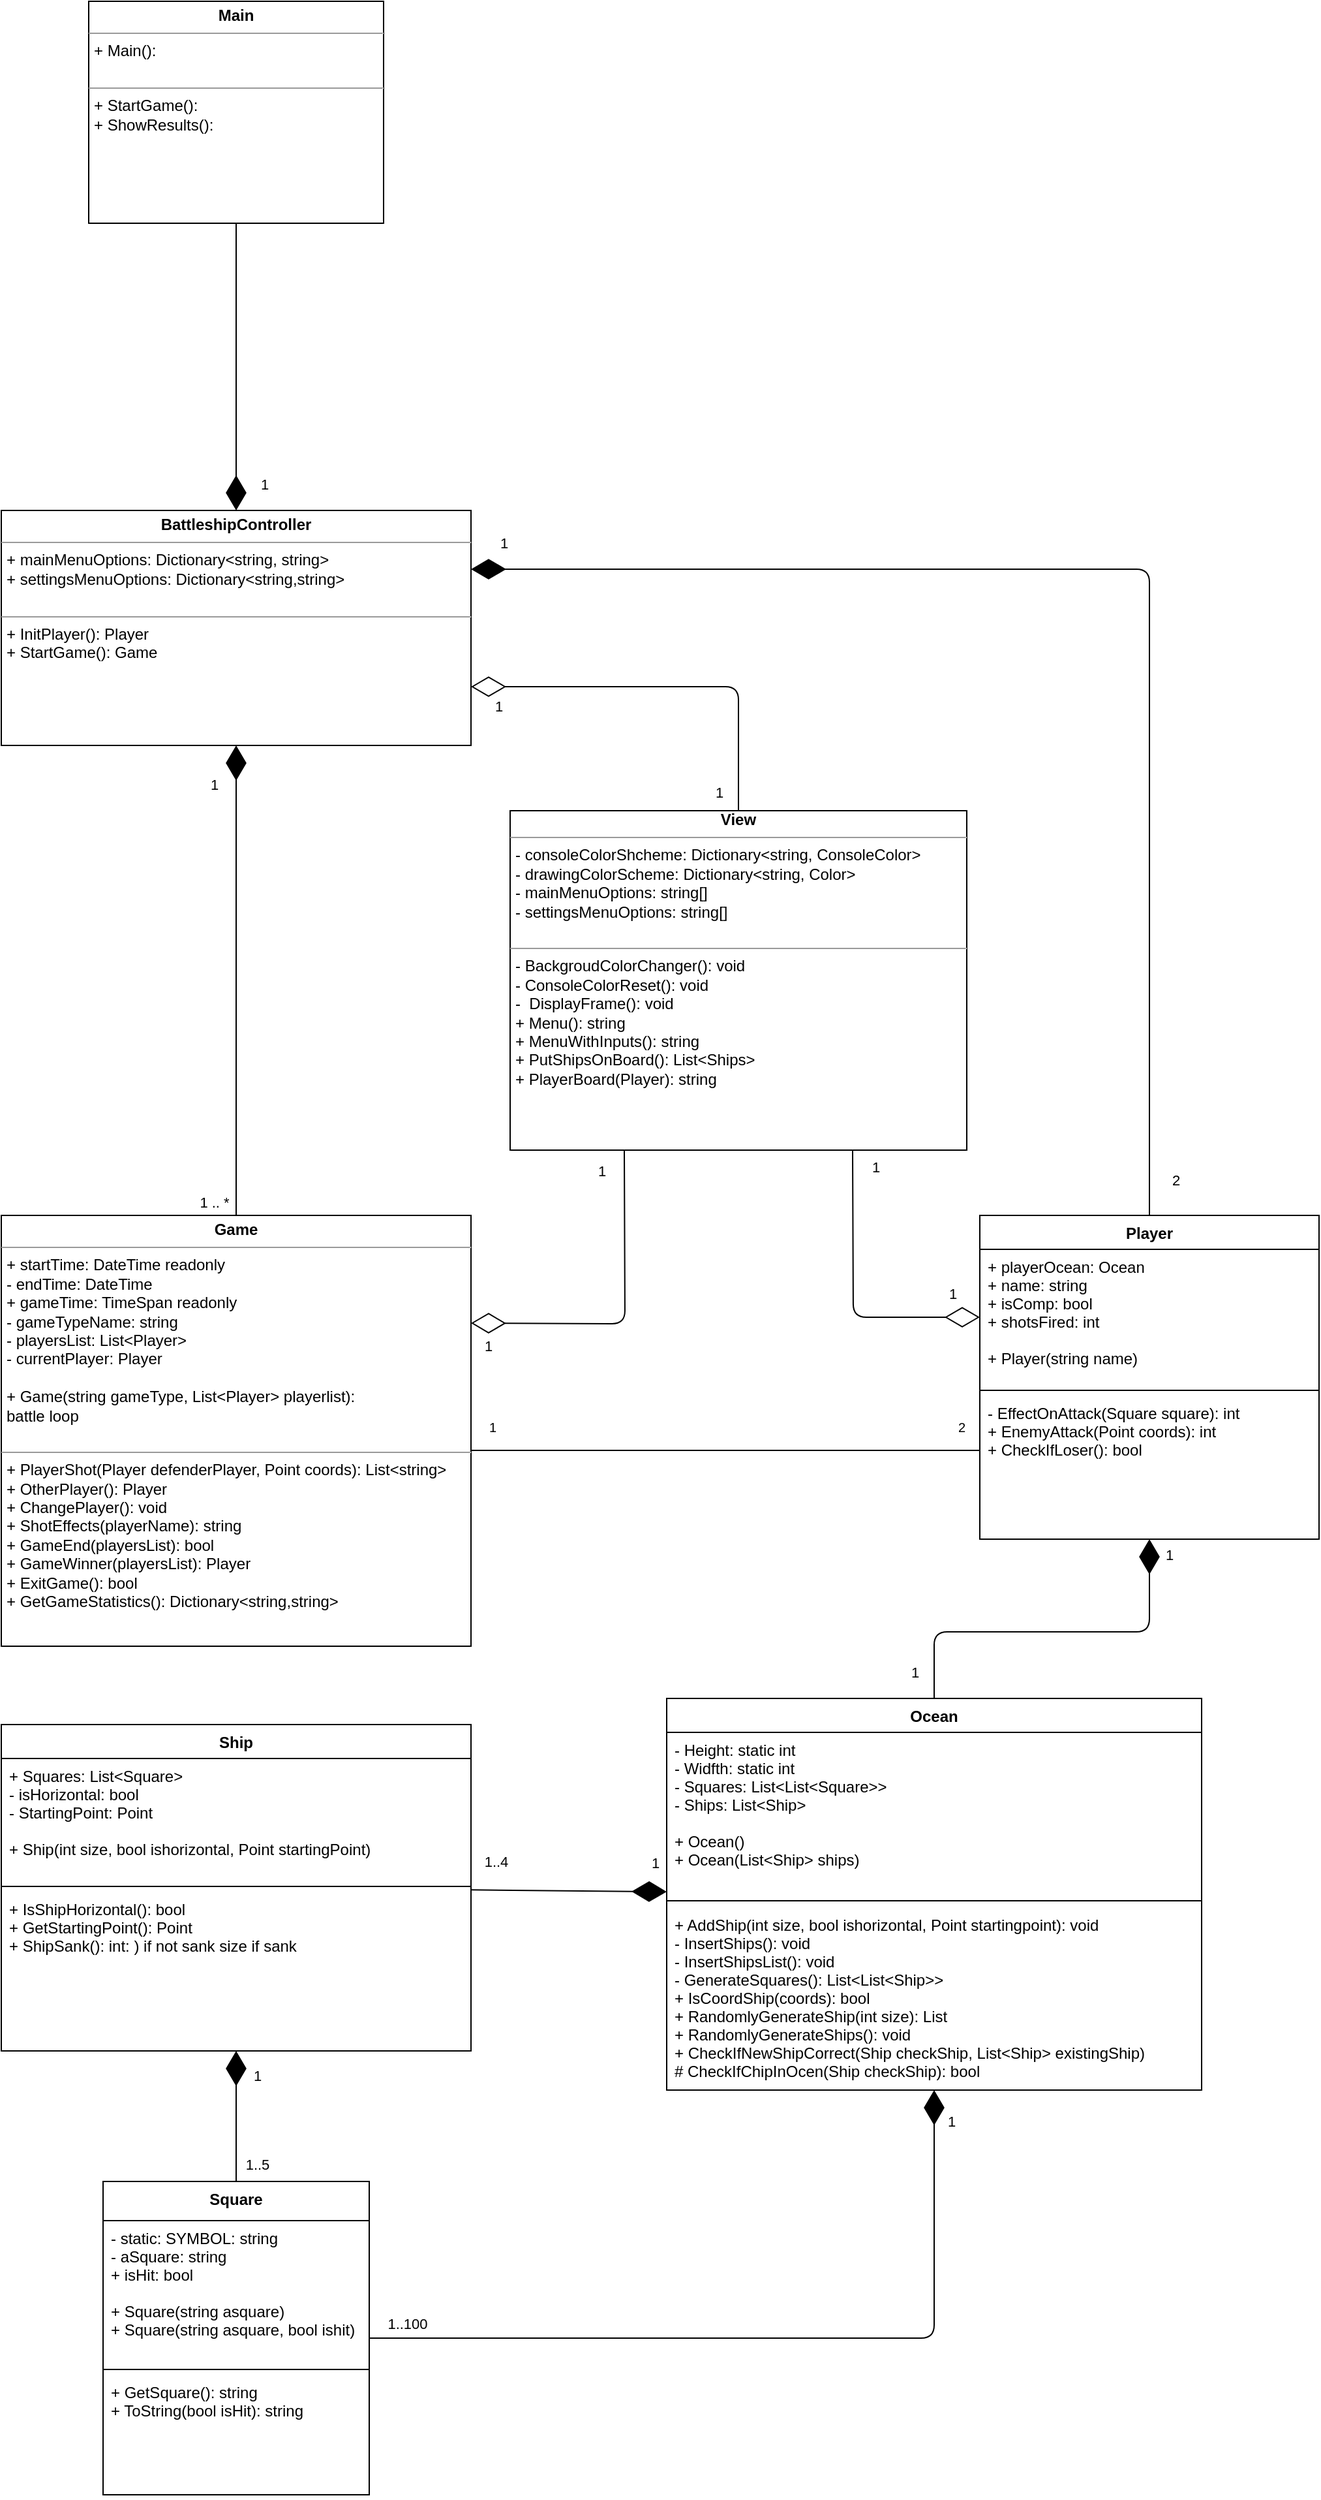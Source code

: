 <mxfile version="13.1.14" type="google"><diagram id="WqYm5joiSSUrJcI7V75g" name="Page-1"><mxGraphModel dx="1372" dy="1896" grid="1" gridSize="10" guides="1" tooltips="1" connect="1" arrows="1" fold="1" page="1" pageScale="1" pageWidth="827" pageHeight="1169" math="0" shadow="0"><root><mxCell id="0"/><mxCell id="1" parent="0"/><mxCell id="OBPzVOfb-bQkmEu8ad0c-3" value="&lt;p style=&quot;margin: 0px ; margin-top: 4px ; text-align: center&quot;&gt;&lt;b&gt;Game&lt;/b&gt;&lt;/p&gt;&lt;hr size=&quot;1&quot;&gt;&lt;p style=&quot;margin: 0px ; margin-left: 4px&quot;&gt;+ startTime: DateTime readonly&lt;br&gt;&lt;/p&gt;&lt;p style=&quot;margin: 0px ; margin-left: 4px&quot;&gt;- endTime: DateTime&lt;/p&gt;&lt;p style=&quot;margin: 0px ; margin-left: 4px&quot;&gt;+ gameTime: TimeSpan readonly&lt;br&gt;&lt;/p&gt;&lt;p style=&quot;margin: 0px ; margin-left: 4px&quot;&gt;- gameTypeName: string&lt;/p&gt;&lt;p style=&quot;margin: 0px ; margin-left: 4px&quot;&gt;- playersList: List&amp;lt;Player&amp;gt;&lt;/p&gt;&lt;p style=&quot;margin: 0px ; margin-left: 4px&quot;&gt;- currentPlayer: Player&lt;br&gt;&lt;/p&gt;&lt;p style=&quot;margin: 0px ; margin-left: 4px&quot;&gt;&lt;br&gt;&lt;/p&gt;&lt;p style=&quot;margin: 0px ; margin-left: 4px&quot;&gt;+ Game(string gameType, List&amp;lt;Player&amp;gt; playerlist):&lt;/p&gt;&lt;p style=&quot;margin: 0px ; margin-left: 4px&quot;&gt;battle loop&lt;/p&gt;&lt;p style=&quot;margin: 0px ; margin-left: 4px&quot;&gt;&lt;br&gt;&lt;/p&gt;&lt;hr size=&quot;1&quot;&gt;&lt;p style=&quot;margin: 0px ; margin-left: 4px&quot;&gt;+ PlayerShot(Player defenderPlayer, Point coords): List&amp;lt;string&amp;gt;&lt;/p&gt;&lt;p style=&quot;margin: 0px ; margin-left: 4px&quot;&gt;+ OtherPlayer(): Player&lt;/p&gt;&lt;p style=&quot;margin: 0px ; margin-left: 4px&quot;&gt;+ ChangePlayer(): void&lt;br&gt;&lt;/p&gt;&lt;p style=&quot;margin: 0px ; margin-left: 4px&quot;&gt;+ ShotEffects(playerName): string&lt;/p&gt;&lt;p style=&quot;margin: 0px ; margin-left: 4px&quot;&gt;+ GameEnd(playersList): bool&lt;br&gt;&lt;/p&gt;&lt;p style=&quot;margin: 0px ; margin-left: 4px&quot;&gt;+ GameWinner(playersList): Player&lt;/p&gt;&lt;p style=&quot;margin: 0px ; margin-left: 4px&quot;&gt;+ ExitGame(): bool&lt;/p&gt;&lt;p style=&quot;margin: 0px ; margin-left: 4px&quot;&gt;+ GetGameStatistics(): Dictionary&amp;lt;string,string&amp;gt;&lt;br&gt;&lt;/p&gt;" style="verticalAlign=top;align=left;overflow=fill;fontSize=12;fontFamily=Helvetica;html=1;" parent="1" vertex="1"><mxGeometry x="120" y="-130" width="360" height="330" as="geometry"/></mxCell><mxCell id="OBPzVOfb-bQkmEu8ad0c-4" value="&lt;p style=&quot;margin: 0px ; margin-top: 4px ; text-align: center&quot;&gt;&lt;b&gt;Main&lt;/b&gt;&lt;/p&gt;&lt;hr size=&quot;1&quot;&gt;&lt;p style=&quot;margin: 0px ; margin-left: 4px&quot;&gt;+ Main():&lt;/p&gt;&lt;p style=&quot;margin: 0px ; margin-left: 4px&quot;&gt;&lt;br&gt;&lt;/p&gt;&lt;hr size=&quot;1&quot;&gt;&lt;p style=&quot;margin: 0px ; margin-left: 4px&quot;&gt;+ StartGame():&lt;/p&gt;&lt;p style=&quot;margin: 0px ; margin-left: 4px&quot;&gt;+ ShowResults():&lt;/p&gt;&lt;p style=&quot;margin: 0px ; margin-left: 4px&quot;&gt;&lt;br&gt;&lt;/p&gt;" style="verticalAlign=top;align=left;overflow=fill;fontSize=12;fontFamily=Helvetica;html=1;" parent="1" vertex="1"><mxGeometry x="187" y="-1060" width="226" height="170" as="geometry"/></mxCell><mxCell id="OBPzVOfb-bQkmEu8ad0c-5" value="&lt;div align=&quot;center&quot;&gt;&lt;b&gt;View&lt;/b&gt;&lt;/div&gt;&lt;hr size=&quot;1&quot;&gt;&lt;p style=&quot;margin: 0px ; margin-left: 4px&quot;&gt;- consoleColorShcheme: Dictionary&amp;lt;string, ConsoleColor&amp;gt;&lt;/p&gt;&lt;p style=&quot;margin: 0px ; margin-left: 4px&quot;&gt;- drawingColorScheme: Dictionary&amp;lt;string, Color&amp;gt;&lt;br&gt;&lt;/p&gt;&lt;p style=&quot;margin: 0px ; margin-left: 4px&quot;&gt;- mainMenuOptions: string[]&lt;/p&gt;&lt;p style=&quot;margin: 0px ; margin-left: 4px&quot;&gt;- settingsMenuOptions: string[]&lt;br&gt;&lt;/p&gt;&lt;p style=&quot;margin: 0px ; margin-left: 4px&quot;&gt;&lt;br&gt;&lt;/p&gt;&lt;hr size=&quot;1&quot;&gt;&lt;p style=&quot;margin: 0px ; margin-left: 4px&quot;&gt;- BackgroudColorChanger(): void&lt;/p&gt;&lt;p style=&quot;margin: 0px ; margin-left: 4px&quot;&gt;- ConsoleColorReset(): void&lt;/p&gt;&lt;p style=&quot;margin: 0px ; margin-left: 4px&quot;&gt;-&amp;nbsp; DisplayFrame(): void&lt;br&gt;&lt;/p&gt;&lt;p style=&quot;margin: 0px ; margin-left: 4px&quot;&gt;+ Menu(): string&lt;br&gt;&lt;/p&gt;&lt;p style=&quot;margin: 0px ; margin-left: 4px&quot;&gt;+ MenuWithInputs(): string&lt;br&gt;&lt;/p&gt;&lt;p style=&quot;margin: 0px ; margin-left: 4px&quot;&gt;+ PutShipsOnBoard(): List&amp;lt;Ships&amp;gt;&lt;/p&gt;&lt;p style=&quot;margin: 0px ; margin-left: 4px&quot;&gt;+ PlayerBoard(Player): string&lt;br&gt;&lt;/p&gt;" style="verticalAlign=top;align=left;overflow=fill;fontSize=12;fontFamily=Helvetica;html=1;" parent="1" vertex="1"><mxGeometry x="510" y="-440" width="350" height="260" as="geometry"/></mxCell><object label="" placeholders="1" id="75yQYSMLNMDLSjtFaGEJ-11"><mxCell style="endArrow=diamondThin;endFill=1;endSize=24;html=1;" parent="1" source="n3iTfuI_WsvS8ELYxzIs-9" target="n3iTfuI_WsvS8ELYxzIs-18" edge="1"><mxGeometry width="160" relative="1" as="geometry"><mxPoint x="540" y="600" as="sourcePoint"/><mxPoint x="700" y="600" as="targetPoint"/><Array as="points"><mxPoint x="835" y="730"/></Array></mxGeometry></mxCell></object><mxCell id="75yQYSMLNMDLSjtFaGEJ-12" value="1" style="edgeLabel;html=1;align=center;verticalAlign=middle;resizable=0;points=[];" parent="75yQYSMLNMDLSjtFaGEJ-11" vertex="1" connectable="0"><mxGeometry x="0.924" y="2" relative="1" as="geometry"><mxPoint x="14.87" as="offset"/></mxGeometry></mxCell><mxCell id="75yQYSMLNMDLSjtFaGEJ-13" value="1..100" style="edgeLabel;html=1;align=center;verticalAlign=middle;resizable=0;points=[];" parent="75yQYSMLNMDLSjtFaGEJ-11" vertex="1" connectable="0"><mxGeometry x="-0.958" relative="1" as="geometry"><mxPoint x="16.23" y="-11.54" as="offset"/></mxGeometry></mxCell><object label="" placeholders="1" id="75yQYSMLNMDLSjtFaGEJ-14"><mxCell style="endArrow=diamondThin;endFill=1;endSize=24;html=1;exitX=0.5;exitY=0;exitDx=0;exitDy=0;" parent="1" source="n3iTfuI_WsvS8ELYxzIs-9" target="_Z2gZEgd2pqQ_VvyHOUR-2" edge="1"><mxGeometry width="160" relative="1" as="geometry"><mxPoint x="220.0" y="583.66" as="sourcePoint"/><mxPoint x="392" y="450" as="targetPoint"/></mxGeometry></mxCell></object><mxCell id="75yQYSMLNMDLSjtFaGEJ-15" value="1" style="edgeLabel;html=1;align=center;verticalAlign=middle;resizable=0;points=[];" parent="75yQYSMLNMDLSjtFaGEJ-14" vertex="1" connectable="0"><mxGeometry x="0.924" y="2" relative="1" as="geometry"><mxPoint x="18" y="15" as="offset"/></mxGeometry></mxCell><mxCell id="75yQYSMLNMDLSjtFaGEJ-16" value="1..5" style="edgeLabel;html=1;align=center;verticalAlign=middle;resizable=0;points=[];" parent="75yQYSMLNMDLSjtFaGEJ-14" vertex="1" connectable="0"><mxGeometry x="-0.958" relative="1" as="geometry"><mxPoint x="16" y="-11.54" as="offset"/></mxGeometry></mxCell><object label="" placeholders="1" id="75yQYSMLNMDLSjtFaGEJ-17"><mxCell style="endArrow=diamondThin;endFill=1;endSize=24;html=1;" parent="1" source="_Z2gZEgd2pqQ_VvyHOUR-2" target="n3iTfuI_WsvS8ELYxzIs-18" edge="1"><mxGeometry width="160" relative="1" as="geometry"><mxPoint x="520" y="340" as="sourcePoint"/><mxPoint x="590" y="380" as="targetPoint"/></mxGeometry></mxCell></object><mxCell id="75yQYSMLNMDLSjtFaGEJ-18" value="1" style="edgeLabel;html=1;align=center;verticalAlign=middle;resizable=0;points=[];" parent="75yQYSMLNMDLSjtFaGEJ-17" vertex="1" connectable="0"><mxGeometry x="0.924" y="2" relative="1" as="geometry"><mxPoint x="-3.6" y="-20" as="offset"/></mxGeometry></mxCell><mxCell id="75yQYSMLNMDLSjtFaGEJ-19" value="1..4" style="edgeLabel;html=1;align=center;verticalAlign=middle;resizable=0;points=[];" parent="75yQYSMLNMDLSjtFaGEJ-17" vertex="1" connectable="0"><mxGeometry x="-0.958" relative="1" as="geometry"><mxPoint x="16" y="-22" as="offset"/></mxGeometry></mxCell><mxCell id="75yQYSMLNMDLSjtFaGEJ-20" style="edgeStyle=orthogonalEdgeStyle;rounded=1;orthogonalLoop=1;jettySize=auto;html=1;endFill=1;endArrow=diamondThin;endSize=24;exitX=0.5;exitY=0;exitDx=0;exitDy=0;" parent="1" source="n3iTfuI_WsvS8ELYxzIs-18" target="n3iTfuI_WsvS8ELYxzIs-22" edge="1"><mxGeometry relative="1" as="geometry"/></mxCell><mxCell id="75yQYSMLNMDLSjtFaGEJ-21" value="1" style="edgeLabel;html=1;align=center;verticalAlign=middle;resizable=0;points=[];" parent="75yQYSMLNMDLSjtFaGEJ-20" vertex="1" connectable="0"><mxGeometry x="0.921" y="1" relative="1" as="geometry"><mxPoint x="16" as="offset"/></mxGeometry></mxCell><mxCell id="75yQYSMLNMDLSjtFaGEJ-22" value="1" style="edgeLabel;html=1;align=center;verticalAlign=middle;resizable=0;points=[];" parent="75yQYSMLNMDLSjtFaGEJ-20" vertex="1" connectable="0"><mxGeometry x="-0.906" relative="1" as="geometry"><mxPoint x="-15" y="-6.29" as="offset"/></mxGeometry></mxCell><mxCell id="75yQYSMLNMDLSjtFaGEJ-23" value="" style="endArrow=none;html=1;edgeStyle=orthogonalEdgeStyle;" parent="1" source="OBPzVOfb-bQkmEu8ad0c-3" target="n3iTfuI_WsvS8ELYxzIs-22" edge="1"><mxGeometry relative="1" as="geometry"><mxPoint x="430" y="40" as="sourcePoint"/><mxPoint x="590" y="40" as="targetPoint"/><Array as="points"><mxPoint x="490" y="50"/><mxPoint x="490" y="50"/></Array></mxGeometry></mxCell><mxCell id="75yQYSMLNMDLSjtFaGEJ-24" value="1" style="resizable=0;html=1;align=left;verticalAlign=bottom;labelBackgroundColor=#ffffff;fontSize=10;" parent="75yQYSMLNMDLSjtFaGEJ-23" connectable="0" vertex="1"><mxGeometry x="-1" relative="1" as="geometry"><mxPoint x="11.5" y="-10" as="offset"/></mxGeometry></mxCell><mxCell id="75yQYSMLNMDLSjtFaGEJ-25" value="2" style="resizable=0;html=1;align=right;verticalAlign=bottom;labelBackgroundColor=#ffffff;fontSize=10;" parent="75yQYSMLNMDLSjtFaGEJ-23" connectable="0" vertex="1"><mxGeometry x="1" relative="1" as="geometry"><mxPoint x="-10.5" y="-10" as="offset"/></mxGeometry></mxCell><mxCell id="55NvqDnz5QuNAKNshnML-3" value="&lt;p style=&quot;margin: 0px ; margin-top: 4px ; text-align: center&quot;&gt;&lt;b&gt;BattleshipController&lt;/b&gt;&lt;br&gt;&lt;/p&gt;&lt;hr size=&quot;1&quot;&gt;&lt;p style=&quot;margin: 0px ; margin-left: 4px&quot;&gt;+ mainMenuOptions: Dictionary&amp;lt;string, string&amp;gt;&lt;/p&gt;&lt;p style=&quot;margin: 0px ; margin-left: 4px&quot;&gt;+ settingsMenuOptions: Dictionary&amp;lt;string,string&amp;gt;&lt;/p&gt;&lt;p style=&quot;margin: 0px ; margin-left: 4px&quot;&gt;&lt;br&gt;&lt;/p&gt;&lt;hr size=&quot;1&quot;&gt;&lt;p style=&quot;margin: 0px ; margin-left: 4px&quot;&gt;+ InitPlayer(): Player&lt;br&gt;&lt;/p&gt;&lt;p style=&quot;margin: 0px ; margin-left: 4px&quot;&gt;+ StartGame(): Game&lt;br&gt;&lt;/p&gt;" style="verticalAlign=top;align=left;overflow=fill;fontSize=12;fontFamily=Helvetica;html=1;" parent="1" vertex="1"><mxGeometry x="120" y="-670" width="360" height="180" as="geometry"/></mxCell><mxCell id="n3iTfuI_WsvS8ELYxzIs-18" value="Ocean" style="swimlane;fontStyle=1;align=center;verticalAlign=top;childLayout=stackLayout;horizontal=1;startSize=26;horizontalStack=0;resizeParent=1;resizeParentMax=0;resizeLast=0;collapsible=1;marginBottom=0;" parent="1" vertex="1"><mxGeometry x="630" y="240" width="410" height="300" as="geometry"/></mxCell><mxCell id="n3iTfuI_WsvS8ELYxzIs-19" value="- Height: static int&#xA;- Widfth: static int&#xA;- Squares: List&lt;List&lt;Square&gt;&gt;&#xA;- Ships: List&lt;Ship&gt; &#xA;&#xA;+ Ocean()&#xA;+ Ocean(List&lt;Ship&gt; ships)&#xA;&#xA;&#xA;&#xA;" style="text;strokeColor=none;fillColor=none;align=left;verticalAlign=top;spacingLeft=4;spacingRight=4;overflow=hidden;rotatable=0;points=[[0,0.5],[1,0.5]];portConstraint=eastwest;" parent="n3iTfuI_WsvS8ELYxzIs-18" vertex="1"><mxGeometry y="26" width="410" height="124" as="geometry"/></mxCell><mxCell id="n3iTfuI_WsvS8ELYxzIs-20" value="" style="line;strokeWidth=1;fillColor=none;align=left;verticalAlign=middle;spacingTop=-1;spacingLeft=3;spacingRight=3;rotatable=0;labelPosition=right;points=[];portConstraint=eastwest;" parent="n3iTfuI_WsvS8ELYxzIs-18" vertex="1"><mxGeometry y="150" width="410" height="10" as="geometry"/></mxCell><mxCell id="n3iTfuI_WsvS8ELYxzIs-21" value="+ AddShip(int size, bool ishorizontal, Point startingpoint): void&#xA;- InsertShips(): void&#xA;- InsertShipsList(): void&#xA;- GenerateSquares(): List&lt;List&lt;Ship&gt;&gt;&#xA;+ IsCoordShip(coords): bool&#xA;+ RandomlyGenerateShip(int size): List&#xA;+ RandomlyGenerateShips(): void&#xA;+ CheckIfNewShipCorrect(Ship checkShip, List&lt;Ship&gt; existingShip)&#xA;# CheckIfChipInOcen(Ship checkShip): bool&#xA;&#xA;&#xA;&#xA;" style="text;strokeColor=none;fillColor=none;align=left;verticalAlign=top;spacingLeft=4;spacingRight=4;overflow=hidden;rotatable=0;points=[[0,0.5],[1,0.5]];portConstraint=eastwest;" parent="n3iTfuI_WsvS8ELYxzIs-18" vertex="1"><mxGeometry y="160" width="410" height="140" as="geometry"/></mxCell><mxCell id="_Z2gZEgd2pqQ_VvyHOUR-2" value="Ship" style="swimlane;fontStyle=1;align=center;verticalAlign=top;childLayout=stackLayout;horizontal=1;startSize=26;horizontalStack=0;resizeParent=1;resizeParentMax=0;resizeLast=0;collapsible=1;marginBottom=0;strokeColor=#000000;" parent="1" vertex="1"><mxGeometry x="120" y="260" width="360" height="250" as="geometry"/></mxCell><mxCell id="_Z2gZEgd2pqQ_VvyHOUR-3" value="+ Squares: List&lt;Square&gt;&#xA;- isHorizontal: bool&#xA;- StartingPoint: Point&#xA;&#xA;+ Ship(int size, bool ishorizontal, Point startingPoint)" style="text;strokeColor=none;fillColor=none;align=left;verticalAlign=top;spacingLeft=4;spacingRight=4;overflow=hidden;rotatable=0;points=[[0,0.5],[1,0.5]];portConstraint=eastwest;" parent="_Z2gZEgd2pqQ_VvyHOUR-2" vertex="1"><mxGeometry y="26" width="360" height="94" as="geometry"/></mxCell><mxCell id="_Z2gZEgd2pqQ_VvyHOUR-4" value="" style="line;strokeWidth=1;fillColor=none;align=left;verticalAlign=middle;spacingTop=-1;spacingLeft=3;spacingRight=3;rotatable=0;labelPosition=right;points=[];portConstraint=eastwest;" parent="_Z2gZEgd2pqQ_VvyHOUR-2" vertex="1"><mxGeometry y="120" width="360" height="8" as="geometry"/></mxCell><mxCell id="_Z2gZEgd2pqQ_VvyHOUR-5" value="+ IsShipHorizontal(): bool&#xA;+ GetStartingPoint(): Point&#xA;+ ShipSank(): int: ) if not sank size if sank&#xA;" style="text;strokeColor=none;fillColor=none;align=left;verticalAlign=top;spacingLeft=4;spacingRight=4;overflow=hidden;rotatable=0;points=[[0,0.5],[1,0.5]];portConstraint=eastwest;" parent="_Z2gZEgd2pqQ_VvyHOUR-2" vertex="1"><mxGeometry y="128" width="360" height="122" as="geometry"/></mxCell><mxCell id="q5IXd9piBRv_STmq5UXT-3" value="" style="endArrow=diamondThin;endFill=1;endSize=24;html=1;" parent="1" source="OBPzVOfb-bQkmEu8ad0c-3" target="55NvqDnz5QuNAKNshnML-3" edge="1"><mxGeometry width="160" relative="1" as="geometry"><mxPoint x="510" y="-130" as="sourcePoint"/><mxPoint x="670" y="-130" as="targetPoint"/></mxGeometry></mxCell><mxCell id="q5IXd9piBRv_STmq5UXT-5" value="1" style="edgeLabel;html=1;align=center;verticalAlign=middle;resizable=0;points=[];" parent="q5IXd9piBRv_STmq5UXT-3" vertex="1" connectable="0"><mxGeometry x="0.836" y="-2" relative="1" as="geometry"><mxPoint x="-19.61" as="offset"/></mxGeometry></mxCell><mxCell id="q5IXd9piBRv_STmq5UXT-6" value="1 .. *" style="edgeLabel;html=1;align=center;verticalAlign=middle;resizable=0;points=[];" parent="q5IXd9piBRv_STmq5UXT-3" vertex="1" connectable="0"><mxGeometry x="-0.593" y="2" relative="1" as="geometry"><mxPoint x="-15.23" y="63.34" as="offset"/></mxGeometry></mxCell><mxCell id="q5IXd9piBRv_STmq5UXT-8" value="" style="endArrow=diamondThin;endFill=1;endSize=24;html=1;entryX=1;entryY=0.25;entryDx=0;entryDy=0;" parent="1" source="n3iTfuI_WsvS8ELYxzIs-22" target="55NvqDnz5QuNAKNshnML-3" edge="1"><mxGeometry width="160" relative="1" as="geometry"><mxPoint x="850" y="-300" as="sourcePoint"/><mxPoint x="690" y="-300" as="targetPoint"/><Array as="points"><mxPoint x="1000" y="-625"/></Array></mxGeometry></mxCell><mxCell id="q5IXd9piBRv_STmq5UXT-9" value="1" style="edgeLabel;html=1;align=center;verticalAlign=middle;resizable=0;points=[];" parent="q5IXd9piBRv_STmq5UXT-8" vertex="1" connectable="0"><mxGeometry x="0.952" y="-4" relative="1" as="geometry"><mxPoint y="-16" as="offset"/></mxGeometry></mxCell><mxCell id="q5IXd9piBRv_STmq5UXT-10" value="2" style="edgeLabel;html=1;align=center;verticalAlign=middle;resizable=0;points=[];" parent="q5IXd9piBRv_STmq5UXT-8" vertex="1" connectable="0"><mxGeometry x="-0.946" y="1" relative="1" as="geometry"><mxPoint x="21" as="offset"/></mxGeometry></mxCell><mxCell id="q5IXd9piBRv_STmq5UXT-13" value="" style="endArrow=diamondThin;endFill=0;endSize=24;html=1;entryX=1;entryY=0.25;entryDx=0;entryDy=0;exitX=0.25;exitY=1;exitDx=0;exitDy=0;" parent="1" source="OBPzVOfb-bQkmEu8ad0c-5" target="OBPzVOfb-bQkmEu8ad0c-3" edge="1"><mxGeometry width="160" relative="1" as="geometry"><mxPoint x="530" y="-120" as="sourcePoint"/><mxPoint x="690" y="-120" as="targetPoint"/><Array as="points"><mxPoint x="598" y="-47"/></Array></mxGeometry></mxCell><mxCell id="q5IXd9piBRv_STmq5UXT-14" value="1" style="edgeLabel;html=1;align=center;verticalAlign=middle;resizable=0;points=[];" parent="q5IXd9piBRv_STmq5UXT-13" vertex="1" connectable="0"><mxGeometry x="0.897" y="2" relative="1" as="geometry"><mxPoint y="15.45" as="offset"/></mxGeometry></mxCell><mxCell id="q5IXd9piBRv_STmq5UXT-15" value="1" style="edgeLabel;html=1;align=center;verticalAlign=middle;resizable=0;points=[];" parent="q5IXd9piBRv_STmq5UXT-13" vertex="1" connectable="0"><mxGeometry x="-0.878" y="5" relative="1" as="geometry"><mxPoint x="-22.56" as="offset"/></mxGeometry></mxCell><mxCell id="q5IXd9piBRv_STmq5UXT-16" value="" style="endArrow=diamondThin;endFill=0;endSize=24;html=1;entryX=0;entryY=0.5;entryDx=0;entryDy=0;exitX=0.75;exitY=1;exitDx=0;exitDy=0;" parent="1" source="OBPzVOfb-bQkmEu8ad0c-5" target="n3iTfuI_WsvS8ELYxzIs-23" edge="1"><mxGeometry width="160" relative="1" as="geometry"><mxPoint x="520" y="-120" as="sourcePoint"/><mxPoint x="680" y="-120" as="targetPoint"/><Array as="points"><mxPoint x="773" y="-52"/></Array></mxGeometry></mxCell><mxCell id="q5IXd9piBRv_STmq5UXT-17" value="1" style="edgeLabel;html=1;align=center;verticalAlign=middle;resizable=0;points=[];" parent="q5IXd9piBRv_STmq5UXT-16" vertex="1" connectable="0"><mxGeometry x="-0.89" y="1" relative="1" as="geometry"><mxPoint x="16.45" as="offset"/></mxGeometry></mxCell><mxCell id="q5IXd9piBRv_STmq5UXT-18" value="1" style="edgeLabel;html=1;align=center;verticalAlign=middle;resizable=0;points=[];" parent="q5IXd9piBRv_STmq5UXT-16" vertex="1" connectable="0"><mxGeometry x="0.812" relative="1" as="geometry"><mxPoint y="-18" as="offset"/></mxGeometry></mxCell><mxCell id="q5IXd9piBRv_STmq5UXT-19" value="" style="endArrow=diamondThin;endFill=0;endSize=24;html=1;entryX=1;entryY=0.75;entryDx=0;entryDy=0;exitX=0.5;exitY=0;exitDx=0;exitDy=0;" parent="1" source="OBPzVOfb-bQkmEu8ad0c-5" target="55NvqDnz5QuNAKNshnML-3" edge="1"><mxGeometry width="160" relative="1" as="geometry"><mxPoint x="590" y="-530" as="sourcePoint"/><mxPoint x="750" y="-530" as="targetPoint"/><Array as="points"><mxPoint x="685" y="-535"/></Array></mxGeometry></mxCell><mxCell id="q5IXd9piBRv_STmq5UXT-20" value="1" style="edgeLabel;html=1;align=center;verticalAlign=middle;resizable=0;points=[];" parent="q5IXd9piBRv_STmq5UXT-19" vertex="1" connectable="0"><mxGeometry x="0.859" y="3" relative="1" as="geometry"><mxPoint y="12" as="offset"/></mxGeometry></mxCell><mxCell id="q5IXd9piBRv_STmq5UXT-21" value="1" style="edgeLabel;html=1;align=center;verticalAlign=middle;resizable=0;points=[];" parent="q5IXd9piBRv_STmq5UXT-19" vertex="1" connectable="0"><mxGeometry x="-0.907" y="-2" relative="1" as="geometry"><mxPoint x="-17" as="offset"/></mxGeometry></mxCell><mxCell id="n3iTfuI_WsvS8ELYxzIs-22" value="Player" style="swimlane;fontStyle=1;align=center;verticalAlign=top;childLayout=stackLayout;horizontal=1;startSize=26;horizontalStack=0;resizeParent=1;resizeParentMax=0;resizeLast=0;collapsible=1;marginBottom=0;" parent="1" vertex="1"><mxGeometry x="870" y="-130" width="260" height="248" as="geometry"/></mxCell><mxCell id="n3iTfuI_WsvS8ELYxzIs-23" value="+ playerOcean: Ocean&#xA;+ name: string&#xA;+ isComp: bool&#xA;+ shotsFired: int&#xA;&#xA;+ Player(string name)&#xA;" style="text;strokeColor=none;fillColor=none;align=left;verticalAlign=top;spacingLeft=4;spacingRight=4;overflow=hidden;rotatable=0;points=[[0,0.5],[1,0.5]];portConstraint=eastwest;" parent="n3iTfuI_WsvS8ELYxzIs-22" vertex="1"><mxGeometry y="26" width="260" height="104" as="geometry"/></mxCell><mxCell id="n3iTfuI_WsvS8ELYxzIs-24" value="" style="line;strokeWidth=1;fillColor=none;align=left;verticalAlign=middle;spacingTop=-1;spacingLeft=3;spacingRight=3;rotatable=0;labelPosition=right;points=[];portConstraint=eastwest;" parent="n3iTfuI_WsvS8ELYxzIs-22" vertex="1"><mxGeometry y="130" width="260" height="8" as="geometry"/></mxCell><mxCell id="n3iTfuI_WsvS8ELYxzIs-25" value="- EffectOnAttack(Square square): int&#xA;+ EnemyAttack(Point coords): int&#xA;+ CheckIfLoser(): bool&#xA;" style="text;strokeColor=none;fillColor=none;align=left;verticalAlign=top;spacingLeft=4;spacingRight=4;overflow=hidden;rotatable=0;points=[[0,0.5],[1,0.5]];portConstraint=eastwest;" parent="n3iTfuI_WsvS8ELYxzIs-22" vertex="1"><mxGeometry y="138" width="260" height="110" as="geometry"/></mxCell><mxCell id="n3iTfuI_WsvS8ELYxzIs-9" value="Square" style="swimlane;fontStyle=1;align=center;verticalAlign=top;childLayout=stackLayout;horizontal=1;startSize=30;horizontalStack=0;resizeParent=1;resizeParentMax=0;resizeLast=0;collapsible=1;marginBottom=0;" parent="1" vertex="1"><mxGeometry x="198" y="610" width="204" height="240" as="geometry"/></mxCell><mxCell id="n3iTfuI_WsvS8ELYxzIs-10" value="- static: SYMBOL: string&#xA;- aSquare: string&#xA;+ isHit: bool&#xA;&#xA;+ Square(string asquare)&#xA;+ Square(string asquare, bool ishit)&#xA;&#xA;" style="text;strokeColor=none;fillColor=none;align=left;verticalAlign=top;spacingLeft=4;spacingRight=4;overflow=hidden;rotatable=0;points=[[0,0.5],[1,0.5]];portConstraint=eastwest;" parent="n3iTfuI_WsvS8ELYxzIs-9" vertex="1"><mxGeometry y="30" width="204" height="110" as="geometry"/></mxCell><mxCell id="n3iTfuI_WsvS8ELYxzIs-11" value="" style="line;strokeWidth=1;fillColor=none;align=left;verticalAlign=middle;spacingTop=-1;spacingLeft=3;spacingRight=3;rotatable=0;labelPosition=right;points=[];portConstraint=eastwest;" parent="n3iTfuI_WsvS8ELYxzIs-9" vertex="1"><mxGeometry y="140" width="204" height="8" as="geometry"/></mxCell><mxCell id="n3iTfuI_WsvS8ELYxzIs-12" value="+ GetSquare(): string&#xA;+ ToString(bool isHit): string&#xA;" style="text;strokeColor=none;fillColor=none;align=left;verticalAlign=top;spacingLeft=4;spacingRight=4;overflow=hidden;rotatable=0;points=[[0,0.5],[1,0.5]];portConstraint=eastwest;" parent="n3iTfuI_WsvS8ELYxzIs-9" vertex="1"><mxGeometry y="148" width="204" height="92" as="geometry"/></mxCell><mxCell id="gtv49ywIiUszTC857dlE-1" value="" style="endArrow=diamondThin;endFill=1;endSize=24;html=1;" edge="1" parent="1" source="OBPzVOfb-bQkmEu8ad0c-4" target="55NvqDnz5QuNAKNshnML-3"><mxGeometry width="160" relative="1" as="geometry"><mxPoint x="750" y="-730" as="sourcePoint"/><mxPoint x="910" y="-730" as="targetPoint"/></mxGeometry></mxCell><mxCell id="gtv49ywIiUszTC857dlE-2" value="&amp;nbsp;1" style="edgeLabel;html=1;align=center;verticalAlign=middle;resizable=0;points=[];" vertex="1" connectable="0" parent="gtv49ywIiUszTC857dlE-1"><mxGeometry x="0.846" y="6" relative="1" as="geometry"><mxPoint x="14" y="-3" as="offset"/></mxGeometry></mxCell></root></mxGraphModel></diagram></mxfile>